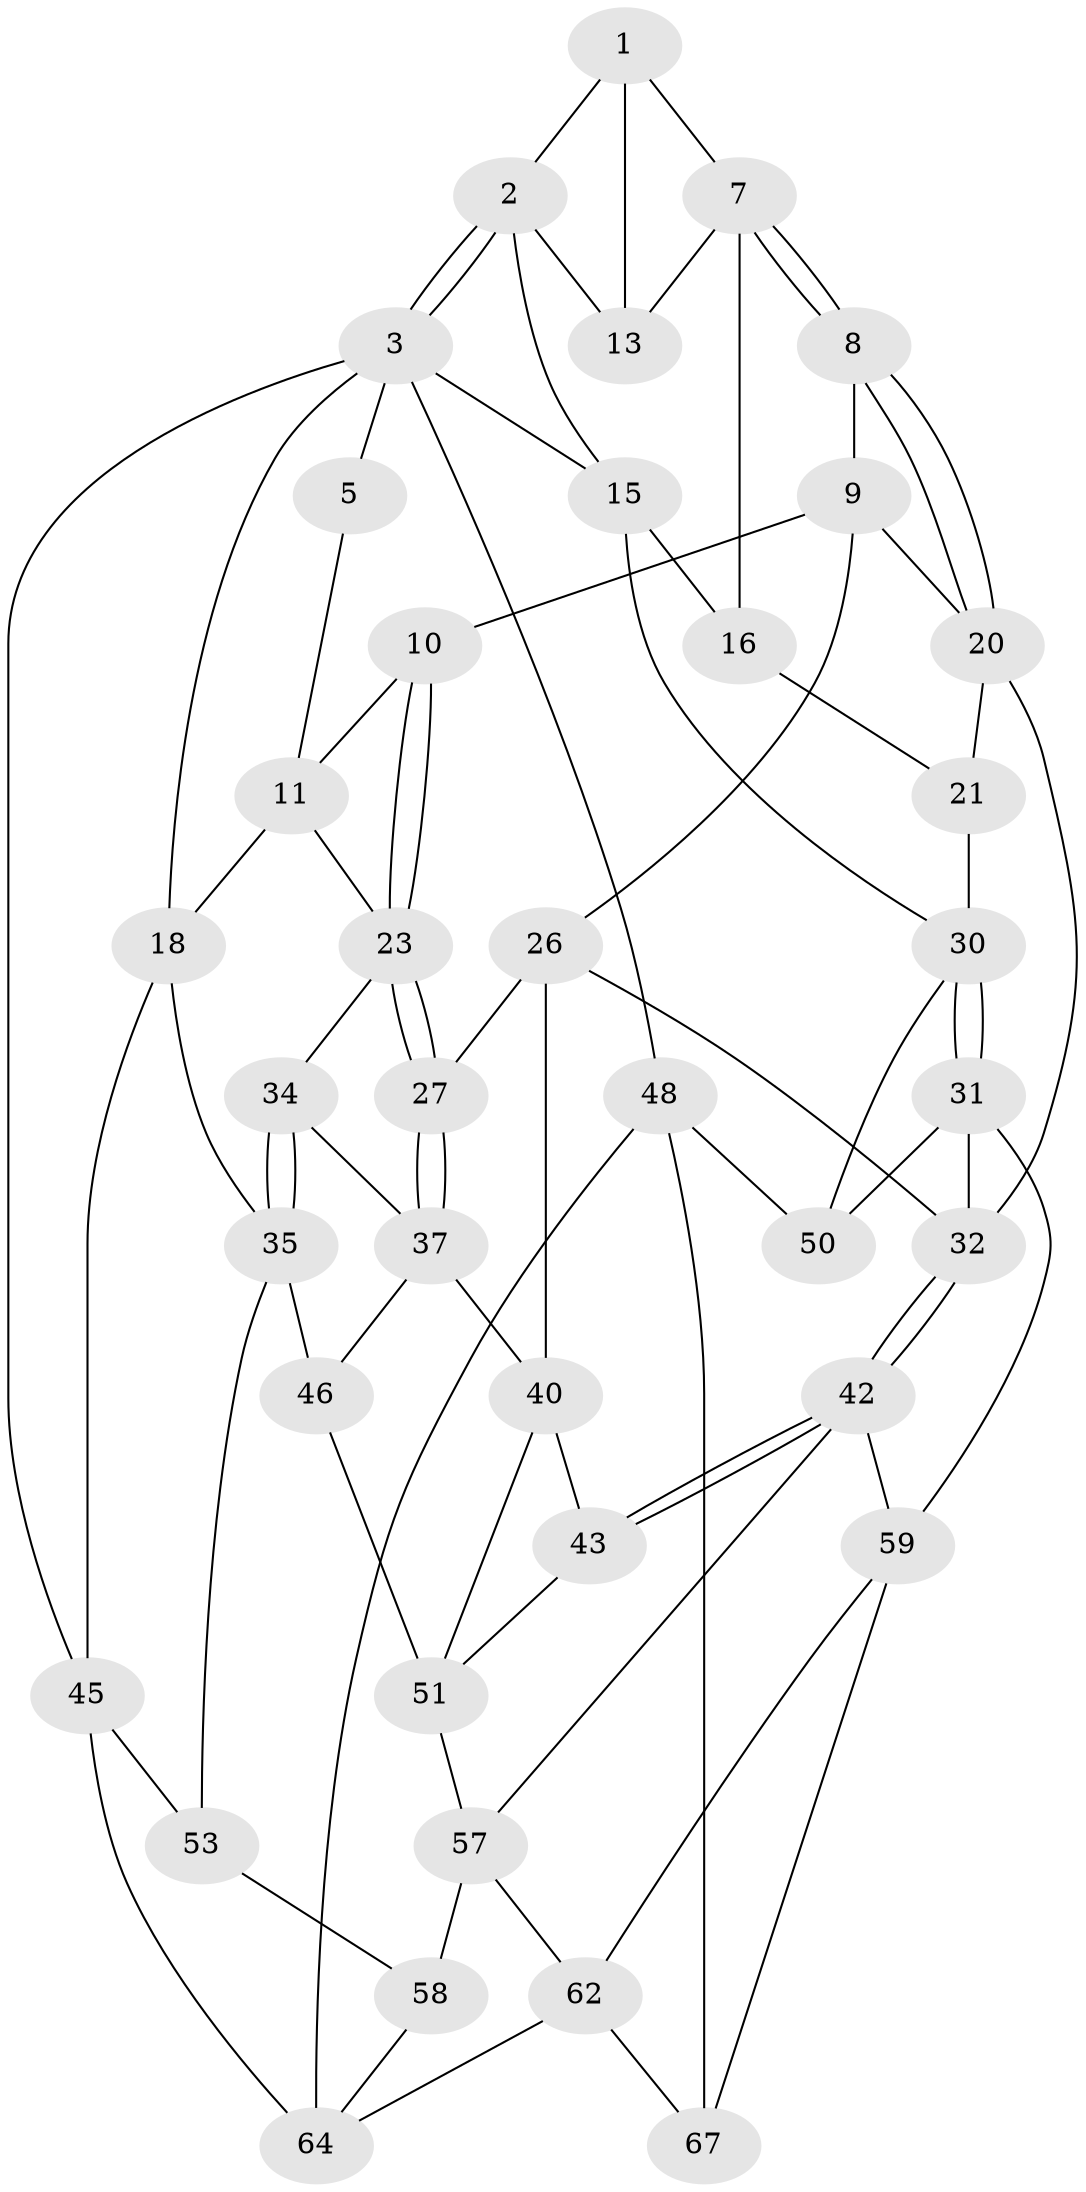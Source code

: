 // original degree distribution, {3: 0.028985507246376812, 4: 0.2028985507246377, 5: 0.6086956521739131, 6: 0.15942028985507245}
// Generated by graph-tools (version 1.1) at 2025/11/02/27/25 16:11:56]
// undirected, 39 vertices, 81 edges
graph export_dot {
graph [start="1"]
  node [color=gray90,style=filled];
  1 [pos="+0.73730959634143+0",super="+6"];
  2 [pos="+0.8954631394050995+0",super="+12"];
  3 [pos="+1+0",super="+4"];
  5 [pos="+0.5705457464887237+0"];
  7 [pos="+0.6504872807305458+0.09304261818801839",super="+14"];
  8 [pos="+0.6295029711583023+0.13368039559134637"];
  9 [pos="+0.62831240588977+0.1339005136182038",super="+25"];
  10 [pos="+0.5831562909918769+0.13240274787793246"];
  11 [pos="+0.5145664394219104+0.07238769830625504",super="+19"];
  13 [pos="+0.8294418376308792+0.06659614992661668"];
  15 [pos="+0.9586120091035472+0.15975334317143772",super="+22"];
  16 [pos="+0.8494118233344305+0.24514622121806556",super="+17"];
  18 [pos="+0+0",super="+36"];
  20 [pos="+0.6515709765758569+0.15252043493224968",super="+28"];
  21 [pos="+0.6672255668903562+0.16032598653962998",super="+29"];
  23 [pos="+0.4746033642338685+0.2410915407814237",super="+24"];
  26 [pos="+0.5169274883694713+0.29078656765147937",super="+39"];
  27 [pos="+0.4793901958822538+0.2558560351941096"];
  30 [pos="+0.791630957322749+0.38157626716337406",super="+38"];
  31 [pos="+0.7785942723906457+0.42238925458730675",super="+52"];
  32 [pos="+0.7722950712845881+0.4251345568979722",super="+33"];
  34 [pos="+0.2948602657964479+0.3303036003703891"];
  35 [pos="+0.1809295090149594+0.4533908025757283",super="+47"];
  37 [pos="+0.395685534609572+0.39129781557828236",super="+41"];
  40 [pos="+0.5237847542581863+0.4374336666868294",super="+44"];
  42 [pos="+0.6478440449879034+0.5452734764131375",super="+60"];
  43 [pos="+0.569523232923294+0.4882713366343293"];
  45 [pos="+0+0.7331652040108475",super="+55"];
  46 [pos="+0.3549079695922167+0.5116953605324521"];
  48 [pos="+1+1",super="+49"];
  50 [pos="+1+0.6039152185920516"];
  51 [pos="+0.3776304289118971+0.5336252535770061",super="+56"];
  53 [pos="+0.15501304000631316+0.5994893611806086",super="+54"];
  57 [pos="+0.4315028219119204+0.6611930809650853",super="+61"];
  58 [pos="+0.4281054447551811+0.6624663498595987",super="+66"];
  59 [pos="+0.8370022127115759+0.6508803837296058",super="+68"];
  62 [pos="+0.6470046963746129+0.8777157080049572",super="+63"];
  64 [pos="+0.3924817201668388+1",super="+65"];
  67 [pos="+1+0.7726352400952746",super="+69"];
  1 -- 2;
  1 -- 13;
  1 -- 7;
  2 -- 3;
  2 -- 3;
  2 -- 13;
  2 -- 15;
  3 -- 48;
  3 -- 15;
  3 -- 5;
  3 -- 18;
  3 -- 45;
  5 -- 11;
  7 -- 8;
  7 -- 8;
  7 -- 16;
  7 -- 13;
  8 -- 9;
  8 -- 20;
  8 -- 20;
  9 -- 10;
  9 -- 26;
  9 -- 20;
  10 -- 11;
  10 -- 23;
  10 -- 23;
  11 -- 18;
  11 -- 23;
  15 -- 16;
  15 -- 30;
  16 -- 21 [weight=2];
  18 -- 35;
  18 -- 45;
  20 -- 21;
  20 -- 32;
  21 -- 30;
  23 -- 27;
  23 -- 27;
  23 -- 34;
  26 -- 27;
  26 -- 40;
  26 -- 32;
  27 -- 37;
  27 -- 37;
  30 -- 31;
  30 -- 31;
  30 -- 50;
  31 -- 32;
  31 -- 50;
  31 -- 59;
  32 -- 42;
  32 -- 42;
  34 -- 35;
  34 -- 35;
  34 -- 37;
  35 -- 53;
  35 -- 46;
  37 -- 40;
  37 -- 46;
  40 -- 51;
  40 -- 43;
  42 -- 43;
  42 -- 43;
  42 -- 59;
  42 -- 57;
  43 -- 51;
  45 -- 64 [weight=2];
  45 -- 53;
  46 -- 51;
  48 -- 64;
  48 -- 67 [weight=2];
  48 -- 50;
  51 -- 57;
  53 -- 58 [weight=2];
  57 -- 58;
  57 -- 62;
  58 -- 64;
  59 -- 67;
  59 -- 62;
  62 -- 64;
  62 -- 67;
}
